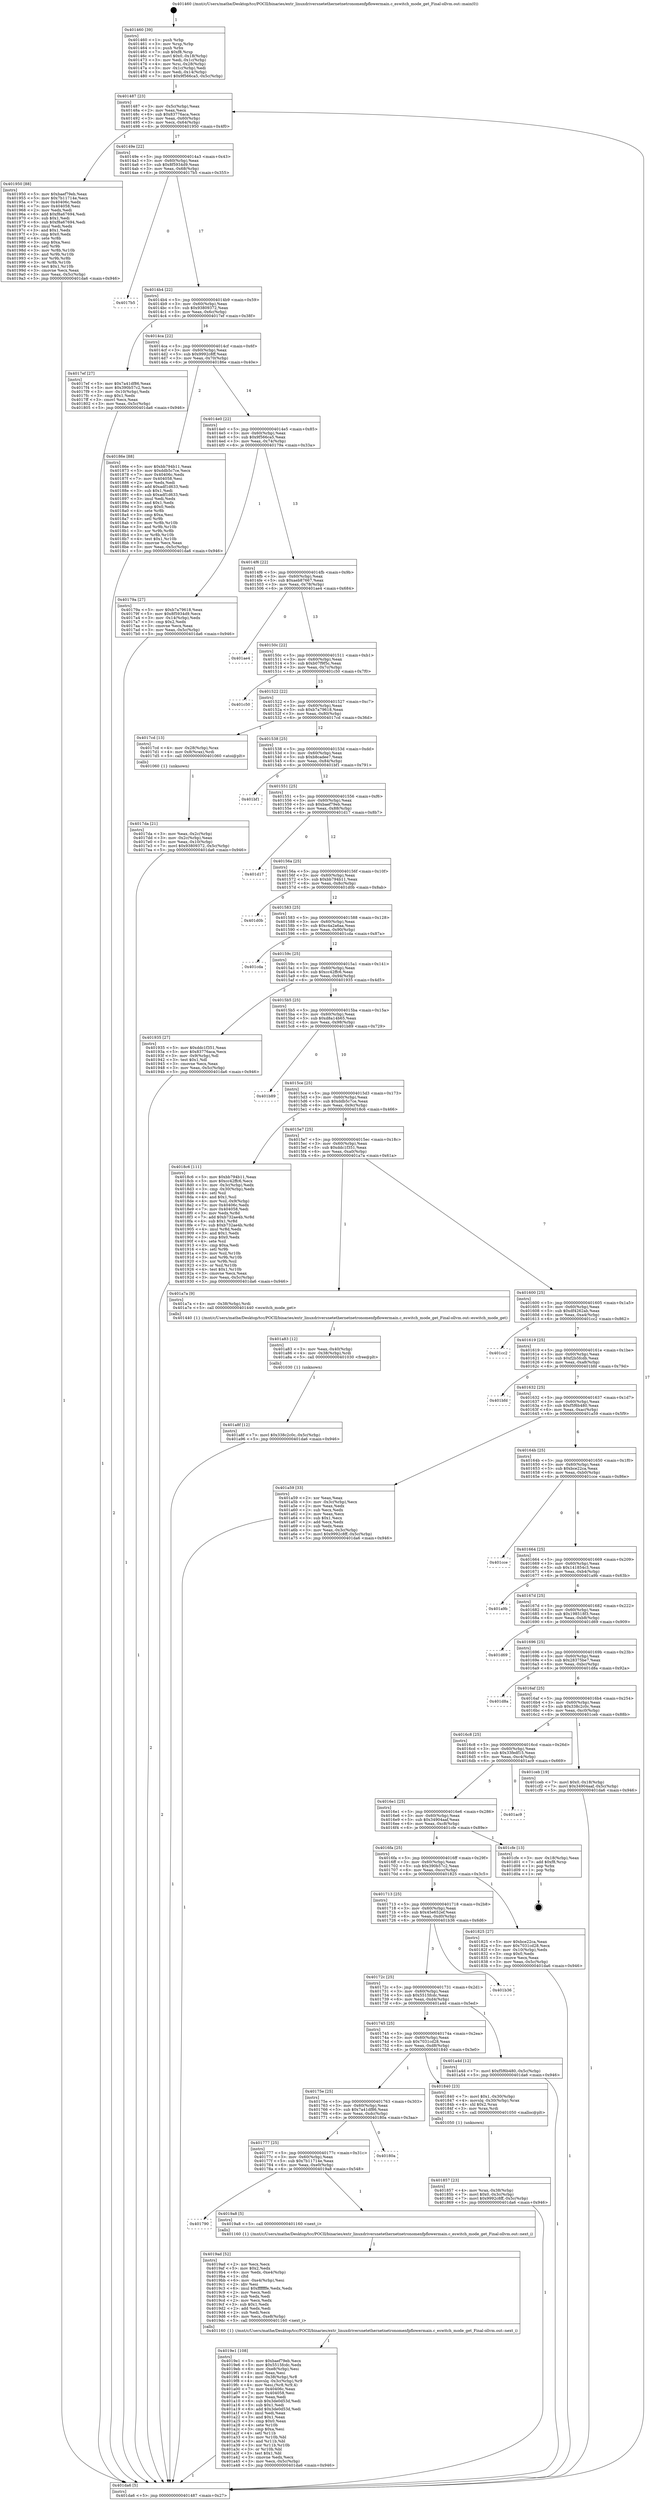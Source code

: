 digraph "0x401460" {
  label = "0x401460 (/mnt/c/Users/mathe/Desktop/tcc/POCII/binaries/extr_linuxdriversnetethernetnetronomenfpflowermain.c_eswitch_mode_get_Final-ollvm.out::main(0))"
  labelloc = "t"
  node[shape=record]

  Entry [label="",width=0.3,height=0.3,shape=circle,fillcolor=black,style=filled]
  "0x401487" [label="{
     0x401487 [23]\l
     | [instrs]\l
     &nbsp;&nbsp;0x401487 \<+3\>: mov -0x5c(%rbp),%eax\l
     &nbsp;&nbsp;0x40148a \<+2\>: mov %eax,%ecx\l
     &nbsp;&nbsp;0x40148c \<+6\>: sub $0x83776aca,%ecx\l
     &nbsp;&nbsp;0x401492 \<+3\>: mov %eax,-0x60(%rbp)\l
     &nbsp;&nbsp;0x401495 \<+3\>: mov %ecx,-0x64(%rbp)\l
     &nbsp;&nbsp;0x401498 \<+6\>: je 0000000000401950 \<main+0x4f0\>\l
  }"]
  "0x401950" [label="{
     0x401950 [88]\l
     | [instrs]\l
     &nbsp;&nbsp;0x401950 \<+5\>: mov $0xbaef79eb,%eax\l
     &nbsp;&nbsp;0x401955 \<+5\>: mov $0x7b11714e,%ecx\l
     &nbsp;&nbsp;0x40195a \<+7\>: mov 0x40406c,%edx\l
     &nbsp;&nbsp;0x401961 \<+7\>: mov 0x404058,%esi\l
     &nbsp;&nbsp;0x401968 \<+2\>: mov %edx,%edi\l
     &nbsp;&nbsp;0x40196a \<+6\>: add $0xf8a67694,%edi\l
     &nbsp;&nbsp;0x401970 \<+3\>: sub $0x1,%edi\l
     &nbsp;&nbsp;0x401973 \<+6\>: sub $0xf8a67694,%edi\l
     &nbsp;&nbsp;0x401979 \<+3\>: imul %edi,%edx\l
     &nbsp;&nbsp;0x40197c \<+3\>: and $0x1,%edx\l
     &nbsp;&nbsp;0x40197f \<+3\>: cmp $0x0,%edx\l
     &nbsp;&nbsp;0x401982 \<+4\>: sete %r8b\l
     &nbsp;&nbsp;0x401986 \<+3\>: cmp $0xa,%esi\l
     &nbsp;&nbsp;0x401989 \<+4\>: setl %r9b\l
     &nbsp;&nbsp;0x40198d \<+3\>: mov %r8b,%r10b\l
     &nbsp;&nbsp;0x401990 \<+3\>: and %r9b,%r10b\l
     &nbsp;&nbsp;0x401993 \<+3\>: xor %r9b,%r8b\l
     &nbsp;&nbsp;0x401996 \<+3\>: or %r8b,%r10b\l
     &nbsp;&nbsp;0x401999 \<+4\>: test $0x1,%r10b\l
     &nbsp;&nbsp;0x40199d \<+3\>: cmovne %ecx,%eax\l
     &nbsp;&nbsp;0x4019a0 \<+3\>: mov %eax,-0x5c(%rbp)\l
     &nbsp;&nbsp;0x4019a3 \<+5\>: jmp 0000000000401da6 \<main+0x946\>\l
  }"]
  "0x40149e" [label="{
     0x40149e [22]\l
     | [instrs]\l
     &nbsp;&nbsp;0x40149e \<+5\>: jmp 00000000004014a3 \<main+0x43\>\l
     &nbsp;&nbsp;0x4014a3 \<+3\>: mov -0x60(%rbp),%eax\l
     &nbsp;&nbsp;0x4014a6 \<+5\>: sub $0x8f5934d9,%eax\l
     &nbsp;&nbsp;0x4014ab \<+3\>: mov %eax,-0x68(%rbp)\l
     &nbsp;&nbsp;0x4014ae \<+6\>: je 00000000004017b5 \<main+0x355\>\l
  }"]
  Exit [label="",width=0.3,height=0.3,shape=circle,fillcolor=black,style=filled,peripheries=2]
  "0x4017b5" [label="{
     0x4017b5\l
  }", style=dashed]
  "0x4014b4" [label="{
     0x4014b4 [22]\l
     | [instrs]\l
     &nbsp;&nbsp;0x4014b4 \<+5\>: jmp 00000000004014b9 \<main+0x59\>\l
     &nbsp;&nbsp;0x4014b9 \<+3\>: mov -0x60(%rbp),%eax\l
     &nbsp;&nbsp;0x4014bc \<+5\>: sub $0x93809372,%eax\l
     &nbsp;&nbsp;0x4014c1 \<+3\>: mov %eax,-0x6c(%rbp)\l
     &nbsp;&nbsp;0x4014c4 \<+6\>: je 00000000004017ef \<main+0x38f\>\l
  }"]
  "0x401a8f" [label="{
     0x401a8f [12]\l
     | [instrs]\l
     &nbsp;&nbsp;0x401a8f \<+7\>: movl $0x338c2c0c,-0x5c(%rbp)\l
     &nbsp;&nbsp;0x401a96 \<+5\>: jmp 0000000000401da6 \<main+0x946\>\l
  }"]
  "0x4017ef" [label="{
     0x4017ef [27]\l
     | [instrs]\l
     &nbsp;&nbsp;0x4017ef \<+5\>: mov $0x7a41df86,%eax\l
     &nbsp;&nbsp;0x4017f4 \<+5\>: mov $0x390b57c2,%ecx\l
     &nbsp;&nbsp;0x4017f9 \<+3\>: mov -0x10(%rbp),%edx\l
     &nbsp;&nbsp;0x4017fc \<+3\>: cmp $0x1,%edx\l
     &nbsp;&nbsp;0x4017ff \<+3\>: cmovl %ecx,%eax\l
     &nbsp;&nbsp;0x401802 \<+3\>: mov %eax,-0x5c(%rbp)\l
     &nbsp;&nbsp;0x401805 \<+5\>: jmp 0000000000401da6 \<main+0x946\>\l
  }"]
  "0x4014ca" [label="{
     0x4014ca [22]\l
     | [instrs]\l
     &nbsp;&nbsp;0x4014ca \<+5\>: jmp 00000000004014cf \<main+0x6f\>\l
     &nbsp;&nbsp;0x4014cf \<+3\>: mov -0x60(%rbp),%eax\l
     &nbsp;&nbsp;0x4014d2 \<+5\>: sub $0x9992c8ff,%eax\l
     &nbsp;&nbsp;0x4014d7 \<+3\>: mov %eax,-0x70(%rbp)\l
     &nbsp;&nbsp;0x4014da \<+6\>: je 000000000040186e \<main+0x40e\>\l
  }"]
  "0x401a83" [label="{
     0x401a83 [12]\l
     | [instrs]\l
     &nbsp;&nbsp;0x401a83 \<+3\>: mov %eax,-0x40(%rbp)\l
     &nbsp;&nbsp;0x401a86 \<+4\>: mov -0x38(%rbp),%rdi\l
     &nbsp;&nbsp;0x401a8a \<+5\>: call 0000000000401030 \<free@plt\>\l
     | [calls]\l
     &nbsp;&nbsp;0x401030 \{1\} (unknown)\l
  }"]
  "0x40186e" [label="{
     0x40186e [88]\l
     | [instrs]\l
     &nbsp;&nbsp;0x40186e \<+5\>: mov $0xbb794b11,%eax\l
     &nbsp;&nbsp;0x401873 \<+5\>: mov $0xddb5c7ce,%ecx\l
     &nbsp;&nbsp;0x401878 \<+7\>: mov 0x40406c,%edx\l
     &nbsp;&nbsp;0x40187f \<+7\>: mov 0x404058,%esi\l
     &nbsp;&nbsp;0x401886 \<+2\>: mov %edx,%edi\l
     &nbsp;&nbsp;0x401888 \<+6\>: add $0xadf1d633,%edi\l
     &nbsp;&nbsp;0x40188e \<+3\>: sub $0x1,%edi\l
     &nbsp;&nbsp;0x401891 \<+6\>: sub $0xadf1d633,%edi\l
     &nbsp;&nbsp;0x401897 \<+3\>: imul %edi,%edx\l
     &nbsp;&nbsp;0x40189a \<+3\>: and $0x1,%edx\l
     &nbsp;&nbsp;0x40189d \<+3\>: cmp $0x0,%edx\l
     &nbsp;&nbsp;0x4018a0 \<+4\>: sete %r8b\l
     &nbsp;&nbsp;0x4018a4 \<+3\>: cmp $0xa,%esi\l
     &nbsp;&nbsp;0x4018a7 \<+4\>: setl %r9b\l
     &nbsp;&nbsp;0x4018ab \<+3\>: mov %r8b,%r10b\l
     &nbsp;&nbsp;0x4018ae \<+3\>: and %r9b,%r10b\l
     &nbsp;&nbsp;0x4018b1 \<+3\>: xor %r9b,%r8b\l
     &nbsp;&nbsp;0x4018b4 \<+3\>: or %r8b,%r10b\l
     &nbsp;&nbsp;0x4018b7 \<+4\>: test $0x1,%r10b\l
     &nbsp;&nbsp;0x4018bb \<+3\>: cmovne %ecx,%eax\l
     &nbsp;&nbsp;0x4018be \<+3\>: mov %eax,-0x5c(%rbp)\l
     &nbsp;&nbsp;0x4018c1 \<+5\>: jmp 0000000000401da6 \<main+0x946\>\l
  }"]
  "0x4014e0" [label="{
     0x4014e0 [22]\l
     | [instrs]\l
     &nbsp;&nbsp;0x4014e0 \<+5\>: jmp 00000000004014e5 \<main+0x85\>\l
     &nbsp;&nbsp;0x4014e5 \<+3\>: mov -0x60(%rbp),%eax\l
     &nbsp;&nbsp;0x4014e8 \<+5\>: sub $0x9f566ca5,%eax\l
     &nbsp;&nbsp;0x4014ed \<+3\>: mov %eax,-0x74(%rbp)\l
     &nbsp;&nbsp;0x4014f0 \<+6\>: je 000000000040179a \<main+0x33a\>\l
  }"]
  "0x4019e1" [label="{
     0x4019e1 [108]\l
     | [instrs]\l
     &nbsp;&nbsp;0x4019e1 \<+5\>: mov $0xbaef79eb,%ecx\l
     &nbsp;&nbsp;0x4019e6 \<+5\>: mov $0x5515fcdc,%edx\l
     &nbsp;&nbsp;0x4019eb \<+6\>: mov -0xe8(%rbp),%esi\l
     &nbsp;&nbsp;0x4019f1 \<+3\>: imul %eax,%esi\l
     &nbsp;&nbsp;0x4019f4 \<+4\>: mov -0x38(%rbp),%r8\l
     &nbsp;&nbsp;0x4019f8 \<+4\>: movslq -0x3c(%rbp),%r9\l
     &nbsp;&nbsp;0x4019fc \<+4\>: mov %esi,(%r8,%r9,4)\l
     &nbsp;&nbsp;0x401a00 \<+7\>: mov 0x40406c,%eax\l
     &nbsp;&nbsp;0x401a07 \<+7\>: mov 0x404058,%esi\l
     &nbsp;&nbsp;0x401a0e \<+2\>: mov %eax,%edi\l
     &nbsp;&nbsp;0x401a10 \<+6\>: sub $0x3de0d53d,%edi\l
     &nbsp;&nbsp;0x401a16 \<+3\>: sub $0x1,%edi\l
     &nbsp;&nbsp;0x401a19 \<+6\>: add $0x3de0d53d,%edi\l
     &nbsp;&nbsp;0x401a1f \<+3\>: imul %edi,%eax\l
     &nbsp;&nbsp;0x401a22 \<+3\>: and $0x1,%eax\l
     &nbsp;&nbsp;0x401a25 \<+3\>: cmp $0x0,%eax\l
     &nbsp;&nbsp;0x401a28 \<+4\>: sete %r10b\l
     &nbsp;&nbsp;0x401a2c \<+3\>: cmp $0xa,%esi\l
     &nbsp;&nbsp;0x401a2f \<+4\>: setl %r11b\l
     &nbsp;&nbsp;0x401a33 \<+3\>: mov %r10b,%bl\l
     &nbsp;&nbsp;0x401a36 \<+3\>: and %r11b,%bl\l
     &nbsp;&nbsp;0x401a39 \<+3\>: xor %r11b,%r10b\l
     &nbsp;&nbsp;0x401a3c \<+3\>: or %r10b,%bl\l
     &nbsp;&nbsp;0x401a3f \<+3\>: test $0x1,%bl\l
     &nbsp;&nbsp;0x401a42 \<+3\>: cmovne %edx,%ecx\l
     &nbsp;&nbsp;0x401a45 \<+3\>: mov %ecx,-0x5c(%rbp)\l
     &nbsp;&nbsp;0x401a48 \<+5\>: jmp 0000000000401da6 \<main+0x946\>\l
  }"]
  "0x40179a" [label="{
     0x40179a [27]\l
     | [instrs]\l
     &nbsp;&nbsp;0x40179a \<+5\>: mov $0xb7a79618,%eax\l
     &nbsp;&nbsp;0x40179f \<+5\>: mov $0x8f5934d9,%ecx\l
     &nbsp;&nbsp;0x4017a4 \<+3\>: mov -0x14(%rbp),%edx\l
     &nbsp;&nbsp;0x4017a7 \<+3\>: cmp $0x2,%edx\l
     &nbsp;&nbsp;0x4017aa \<+3\>: cmovne %ecx,%eax\l
     &nbsp;&nbsp;0x4017ad \<+3\>: mov %eax,-0x5c(%rbp)\l
     &nbsp;&nbsp;0x4017b0 \<+5\>: jmp 0000000000401da6 \<main+0x946\>\l
  }"]
  "0x4014f6" [label="{
     0x4014f6 [22]\l
     | [instrs]\l
     &nbsp;&nbsp;0x4014f6 \<+5\>: jmp 00000000004014fb \<main+0x9b\>\l
     &nbsp;&nbsp;0x4014fb \<+3\>: mov -0x60(%rbp),%eax\l
     &nbsp;&nbsp;0x4014fe \<+5\>: sub $0xaeb87667,%eax\l
     &nbsp;&nbsp;0x401503 \<+3\>: mov %eax,-0x78(%rbp)\l
     &nbsp;&nbsp;0x401506 \<+6\>: je 0000000000401ae4 \<main+0x684\>\l
  }"]
  "0x401da6" [label="{
     0x401da6 [5]\l
     | [instrs]\l
     &nbsp;&nbsp;0x401da6 \<+5\>: jmp 0000000000401487 \<main+0x27\>\l
  }"]
  "0x401460" [label="{
     0x401460 [39]\l
     | [instrs]\l
     &nbsp;&nbsp;0x401460 \<+1\>: push %rbp\l
     &nbsp;&nbsp;0x401461 \<+3\>: mov %rsp,%rbp\l
     &nbsp;&nbsp;0x401464 \<+1\>: push %rbx\l
     &nbsp;&nbsp;0x401465 \<+7\>: sub $0xf8,%rsp\l
     &nbsp;&nbsp;0x40146c \<+7\>: movl $0x0,-0x18(%rbp)\l
     &nbsp;&nbsp;0x401473 \<+3\>: mov %edi,-0x1c(%rbp)\l
     &nbsp;&nbsp;0x401476 \<+4\>: mov %rsi,-0x28(%rbp)\l
     &nbsp;&nbsp;0x40147a \<+3\>: mov -0x1c(%rbp),%edi\l
     &nbsp;&nbsp;0x40147d \<+3\>: mov %edi,-0x14(%rbp)\l
     &nbsp;&nbsp;0x401480 \<+7\>: movl $0x9f566ca5,-0x5c(%rbp)\l
  }"]
  "0x4019ad" [label="{
     0x4019ad [52]\l
     | [instrs]\l
     &nbsp;&nbsp;0x4019ad \<+2\>: xor %ecx,%ecx\l
     &nbsp;&nbsp;0x4019af \<+5\>: mov $0x2,%edx\l
     &nbsp;&nbsp;0x4019b4 \<+6\>: mov %edx,-0xe4(%rbp)\l
     &nbsp;&nbsp;0x4019ba \<+1\>: cltd\l
     &nbsp;&nbsp;0x4019bb \<+6\>: mov -0xe4(%rbp),%esi\l
     &nbsp;&nbsp;0x4019c1 \<+2\>: idiv %esi\l
     &nbsp;&nbsp;0x4019c3 \<+6\>: imul $0xfffffffe,%edx,%edx\l
     &nbsp;&nbsp;0x4019c9 \<+2\>: mov %ecx,%edi\l
     &nbsp;&nbsp;0x4019cb \<+2\>: sub %edx,%edi\l
     &nbsp;&nbsp;0x4019cd \<+2\>: mov %ecx,%edx\l
     &nbsp;&nbsp;0x4019cf \<+3\>: sub $0x1,%edx\l
     &nbsp;&nbsp;0x4019d2 \<+2\>: add %edx,%edi\l
     &nbsp;&nbsp;0x4019d4 \<+2\>: sub %edi,%ecx\l
     &nbsp;&nbsp;0x4019d6 \<+6\>: mov %ecx,-0xe8(%rbp)\l
     &nbsp;&nbsp;0x4019dc \<+5\>: call 0000000000401160 \<next_i\>\l
     | [calls]\l
     &nbsp;&nbsp;0x401160 \{1\} (/mnt/c/Users/mathe/Desktop/tcc/POCII/binaries/extr_linuxdriversnetethernetnetronomenfpflowermain.c_eswitch_mode_get_Final-ollvm.out::next_i)\l
  }"]
  "0x401ae4" [label="{
     0x401ae4\l
  }", style=dashed]
  "0x40150c" [label="{
     0x40150c [22]\l
     | [instrs]\l
     &nbsp;&nbsp;0x40150c \<+5\>: jmp 0000000000401511 \<main+0xb1\>\l
     &nbsp;&nbsp;0x401511 \<+3\>: mov -0x60(%rbp),%eax\l
     &nbsp;&nbsp;0x401514 \<+5\>: sub $0xb07f9f5c,%eax\l
     &nbsp;&nbsp;0x401519 \<+3\>: mov %eax,-0x7c(%rbp)\l
     &nbsp;&nbsp;0x40151c \<+6\>: je 0000000000401c50 \<main+0x7f0\>\l
  }"]
  "0x401790" [label="{
     0x401790\l
  }", style=dashed]
  "0x401c50" [label="{
     0x401c50\l
  }", style=dashed]
  "0x401522" [label="{
     0x401522 [22]\l
     | [instrs]\l
     &nbsp;&nbsp;0x401522 \<+5\>: jmp 0000000000401527 \<main+0xc7\>\l
     &nbsp;&nbsp;0x401527 \<+3\>: mov -0x60(%rbp),%eax\l
     &nbsp;&nbsp;0x40152a \<+5\>: sub $0xb7a79618,%eax\l
     &nbsp;&nbsp;0x40152f \<+3\>: mov %eax,-0x80(%rbp)\l
     &nbsp;&nbsp;0x401532 \<+6\>: je 00000000004017cd \<main+0x36d\>\l
  }"]
  "0x4019a8" [label="{
     0x4019a8 [5]\l
     | [instrs]\l
     &nbsp;&nbsp;0x4019a8 \<+5\>: call 0000000000401160 \<next_i\>\l
     | [calls]\l
     &nbsp;&nbsp;0x401160 \{1\} (/mnt/c/Users/mathe/Desktop/tcc/POCII/binaries/extr_linuxdriversnetethernetnetronomenfpflowermain.c_eswitch_mode_get_Final-ollvm.out::next_i)\l
  }"]
  "0x4017cd" [label="{
     0x4017cd [13]\l
     | [instrs]\l
     &nbsp;&nbsp;0x4017cd \<+4\>: mov -0x28(%rbp),%rax\l
     &nbsp;&nbsp;0x4017d1 \<+4\>: mov 0x8(%rax),%rdi\l
     &nbsp;&nbsp;0x4017d5 \<+5\>: call 0000000000401060 \<atoi@plt\>\l
     | [calls]\l
     &nbsp;&nbsp;0x401060 \{1\} (unknown)\l
  }"]
  "0x401538" [label="{
     0x401538 [25]\l
     | [instrs]\l
     &nbsp;&nbsp;0x401538 \<+5\>: jmp 000000000040153d \<main+0xdd\>\l
     &nbsp;&nbsp;0x40153d \<+3\>: mov -0x60(%rbp),%eax\l
     &nbsp;&nbsp;0x401540 \<+5\>: sub $0xb8cadee7,%eax\l
     &nbsp;&nbsp;0x401545 \<+6\>: mov %eax,-0x84(%rbp)\l
     &nbsp;&nbsp;0x40154b \<+6\>: je 0000000000401bf1 \<main+0x791\>\l
  }"]
  "0x4017da" [label="{
     0x4017da [21]\l
     | [instrs]\l
     &nbsp;&nbsp;0x4017da \<+3\>: mov %eax,-0x2c(%rbp)\l
     &nbsp;&nbsp;0x4017dd \<+3\>: mov -0x2c(%rbp),%eax\l
     &nbsp;&nbsp;0x4017e0 \<+3\>: mov %eax,-0x10(%rbp)\l
     &nbsp;&nbsp;0x4017e3 \<+7\>: movl $0x93809372,-0x5c(%rbp)\l
     &nbsp;&nbsp;0x4017ea \<+5\>: jmp 0000000000401da6 \<main+0x946\>\l
  }"]
  "0x401777" [label="{
     0x401777 [25]\l
     | [instrs]\l
     &nbsp;&nbsp;0x401777 \<+5\>: jmp 000000000040177c \<main+0x31c\>\l
     &nbsp;&nbsp;0x40177c \<+3\>: mov -0x60(%rbp),%eax\l
     &nbsp;&nbsp;0x40177f \<+5\>: sub $0x7b11714e,%eax\l
     &nbsp;&nbsp;0x401784 \<+6\>: mov %eax,-0xe0(%rbp)\l
     &nbsp;&nbsp;0x40178a \<+6\>: je 00000000004019a8 \<main+0x548\>\l
  }"]
  "0x401bf1" [label="{
     0x401bf1\l
  }", style=dashed]
  "0x401551" [label="{
     0x401551 [25]\l
     | [instrs]\l
     &nbsp;&nbsp;0x401551 \<+5\>: jmp 0000000000401556 \<main+0xf6\>\l
     &nbsp;&nbsp;0x401556 \<+3\>: mov -0x60(%rbp),%eax\l
     &nbsp;&nbsp;0x401559 \<+5\>: sub $0xbaef79eb,%eax\l
     &nbsp;&nbsp;0x40155e \<+6\>: mov %eax,-0x88(%rbp)\l
     &nbsp;&nbsp;0x401564 \<+6\>: je 0000000000401d17 \<main+0x8b7\>\l
  }"]
  "0x40180a" [label="{
     0x40180a\l
  }", style=dashed]
  "0x401d17" [label="{
     0x401d17\l
  }", style=dashed]
  "0x40156a" [label="{
     0x40156a [25]\l
     | [instrs]\l
     &nbsp;&nbsp;0x40156a \<+5\>: jmp 000000000040156f \<main+0x10f\>\l
     &nbsp;&nbsp;0x40156f \<+3\>: mov -0x60(%rbp),%eax\l
     &nbsp;&nbsp;0x401572 \<+5\>: sub $0xbb794b11,%eax\l
     &nbsp;&nbsp;0x401577 \<+6\>: mov %eax,-0x8c(%rbp)\l
     &nbsp;&nbsp;0x40157d \<+6\>: je 0000000000401d0b \<main+0x8ab\>\l
  }"]
  "0x401857" [label="{
     0x401857 [23]\l
     | [instrs]\l
     &nbsp;&nbsp;0x401857 \<+4\>: mov %rax,-0x38(%rbp)\l
     &nbsp;&nbsp;0x40185b \<+7\>: movl $0x0,-0x3c(%rbp)\l
     &nbsp;&nbsp;0x401862 \<+7\>: movl $0x9992c8ff,-0x5c(%rbp)\l
     &nbsp;&nbsp;0x401869 \<+5\>: jmp 0000000000401da6 \<main+0x946\>\l
  }"]
  "0x401d0b" [label="{
     0x401d0b\l
  }", style=dashed]
  "0x401583" [label="{
     0x401583 [25]\l
     | [instrs]\l
     &nbsp;&nbsp;0x401583 \<+5\>: jmp 0000000000401588 \<main+0x128\>\l
     &nbsp;&nbsp;0x401588 \<+3\>: mov -0x60(%rbp),%eax\l
     &nbsp;&nbsp;0x40158b \<+5\>: sub $0xc4a2a6aa,%eax\l
     &nbsp;&nbsp;0x401590 \<+6\>: mov %eax,-0x90(%rbp)\l
     &nbsp;&nbsp;0x401596 \<+6\>: je 0000000000401cda \<main+0x87a\>\l
  }"]
  "0x40175e" [label="{
     0x40175e [25]\l
     | [instrs]\l
     &nbsp;&nbsp;0x40175e \<+5\>: jmp 0000000000401763 \<main+0x303\>\l
     &nbsp;&nbsp;0x401763 \<+3\>: mov -0x60(%rbp),%eax\l
     &nbsp;&nbsp;0x401766 \<+5\>: sub $0x7a41df86,%eax\l
     &nbsp;&nbsp;0x40176b \<+6\>: mov %eax,-0xdc(%rbp)\l
     &nbsp;&nbsp;0x401771 \<+6\>: je 000000000040180a \<main+0x3aa\>\l
  }"]
  "0x401cda" [label="{
     0x401cda\l
  }", style=dashed]
  "0x40159c" [label="{
     0x40159c [25]\l
     | [instrs]\l
     &nbsp;&nbsp;0x40159c \<+5\>: jmp 00000000004015a1 \<main+0x141\>\l
     &nbsp;&nbsp;0x4015a1 \<+3\>: mov -0x60(%rbp),%eax\l
     &nbsp;&nbsp;0x4015a4 \<+5\>: sub $0xcc42ffc6,%eax\l
     &nbsp;&nbsp;0x4015a9 \<+6\>: mov %eax,-0x94(%rbp)\l
     &nbsp;&nbsp;0x4015af \<+6\>: je 0000000000401935 \<main+0x4d5\>\l
  }"]
  "0x401840" [label="{
     0x401840 [23]\l
     | [instrs]\l
     &nbsp;&nbsp;0x401840 \<+7\>: movl $0x1,-0x30(%rbp)\l
     &nbsp;&nbsp;0x401847 \<+4\>: movslq -0x30(%rbp),%rax\l
     &nbsp;&nbsp;0x40184b \<+4\>: shl $0x2,%rax\l
     &nbsp;&nbsp;0x40184f \<+3\>: mov %rax,%rdi\l
     &nbsp;&nbsp;0x401852 \<+5\>: call 0000000000401050 \<malloc@plt\>\l
     | [calls]\l
     &nbsp;&nbsp;0x401050 \{1\} (unknown)\l
  }"]
  "0x401935" [label="{
     0x401935 [27]\l
     | [instrs]\l
     &nbsp;&nbsp;0x401935 \<+5\>: mov $0xddc1f351,%eax\l
     &nbsp;&nbsp;0x40193a \<+5\>: mov $0x83776aca,%ecx\l
     &nbsp;&nbsp;0x40193f \<+3\>: mov -0x9(%rbp),%dl\l
     &nbsp;&nbsp;0x401942 \<+3\>: test $0x1,%dl\l
     &nbsp;&nbsp;0x401945 \<+3\>: cmovne %ecx,%eax\l
     &nbsp;&nbsp;0x401948 \<+3\>: mov %eax,-0x5c(%rbp)\l
     &nbsp;&nbsp;0x40194b \<+5\>: jmp 0000000000401da6 \<main+0x946\>\l
  }"]
  "0x4015b5" [label="{
     0x4015b5 [25]\l
     | [instrs]\l
     &nbsp;&nbsp;0x4015b5 \<+5\>: jmp 00000000004015ba \<main+0x15a\>\l
     &nbsp;&nbsp;0x4015ba \<+3\>: mov -0x60(%rbp),%eax\l
     &nbsp;&nbsp;0x4015bd \<+5\>: sub $0xd8a14b65,%eax\l
     &nbsp;&nbsp;0x4015c2 \<+6\>: mov %eax,-0x98(%rbp)\l
     &nbsp;&nbsp;0x4015c8 \<+6\>: je 0000000000401b89 \<main+0x729\>\l
  }"]
  "0x401745" [label="{
     0x401745 [25]\l
     | [instrs]\l
     &nbsp;&nbsp;0x401745 \<+5\>: jmp 000000000040174a \<main+0x2ea\>\l
     &nbsp;&nbsp;0x40174a \<+3\>: mov -0x60(%rbp),%eax\l
     &nbsp;&nbsp;0x40174d \<+5\>: sub $0x7031cd28,%eax\l
     &nbsp;&nbsp;0x401752 \<+6\>: mov %eax,-0xd8(%rbp)\l
     &nbsp;&nbsp;0x401758 \<+6\>: je 0000000000401840 \<main+0x3e0\>\l
  }"]
  "0x401b89" [label="{
     0x401b89\l
  }", style=dashed]
  "0x4015ce" [label="{
     0x4015ce [25]\l
     | [instrs]\l
     &nbsp;&nbsp;0x4015ce \<+5\>: jmp 00000000004015d3 \<main+0x173\>\l
     &nbsp;&nbsp;0x4015d3 \<+3\>: mov -0x60(%rbp),%eax\l
     &nbsp;&nbsp;0x4015d6 \<+5\>: sub $0xddb5c7ce,%eax\l
     &nbsp;&nbsp;0x4015db \<+6\>: mov %eax,-0x9c(%rbp)\l
     &nbsp;&nbsp;0x4015e1 \<+6\>: je 00000000004018c6 \<main+0x466\>\l
  }"]
  "0x401a4d" [label="{
     0x401a4d [12]\l
     | [instrs]\l
     &nbsp;&nbsp;0x401a4d \<+7\>: movl $0xf5f6b480,-0x5c(%rbp)\l
     &nbsp;&nbsp;0x401a54 \<+5\>: jmp 0000000000401da6 \<main+0x946\>\l
  }"]
  "0x4018c6" [label="{
     0x4018c6 [111]\l
     | [instrs]\l
     &nbsp;&nbsp;0x4018c6 \<+5\>: mov $0xbb794b11,%eax\l
     &nbsp;&nbsp;0x4018cb \<+5\>: mov $0xcc42ffc6,%ecx\l
     &nbsp;&nbsp;0x4018d0 \<+3\>: mov -0x3c(%rbp),%edx\l
     &nbsp;&nbsp;0x4018d3 \<+3\>: cmp -0x30(%rbp),%edx\l
     &nbsp;&nbsp;0x4018d6 \<+4\>: setl %sil\l
     &nbsp;&nbsp;0x4018da \<+4\>: and $0x1,%sil\l
     &nbsp;&nbsp;0x4018de \<+4\>: mov %sil,-0x9(%rbp)\l
     &nbsp;&nbsp;0x4018e2 \<+7\>: mov 0x40406c,%edx\l
     &nbsp;&nbsp;0x4018e9 \<+7\>: mov 0x404058,%edi\l
     &nbsp;&nbsp;0x4018f0 \<+3\>: mov %edx,%r8d\l
     &nbsp;&nbsp;0x4018f3 \<+7\>: add $0xb732ae4b,%r8d\l
     &nbsp;&nbsp;0x4018fa \<+4\>: sub $0x1,%r8d\l
     &nbsp;&nbsp;0x4018fe \<+7\>: sub $0xb732ae4b,%r8d\l
     &nbsp;&nbsp;0x401905 \<+4\>: imul %r8d,%edx\l
     &nbsp;&nbsp;0x401909 \<+3\>: and $0x1,%edx\l
     &nbsp;&nbsp;0x40190c \<+3\>: cmp $0x0,%edx\l
     &nbsp;&nbsp;0x40190f \<+4\>: sete %sil\l
     &nbsp;&nbsp;0x401913 \<+3\>: cmp $0xa,%edi\l
     &nbsp;&nbsp;0x401916 \<+4\>: setl %r9b\l
     &nbsp;&nbsp;0x40191a \<+3\>: mov %sil,%r10b\l
     &nbsp;&nbsp;0x40191d \<+3\>: and %r9b,%r10b\l
     &nbsp;&nbsp;0x401920 \<+3\>: xor %r9b,%sil\l
     &nbsp;&nbsp;0x401923 \<+3\>: or %sil,%r10b\l
     &nbsp;&nbsp;0x401926 \<+4\>: test $0x1,%r10b\l
     &nbsp;&nbsp;0x40192a \<+3\>: cmovne %ecx,%eax\l
     &nbsp;&nbsp;0x40192d \<+3\>: mov %eax,-0x5c(%rbp)\l
     &nbsp;&nbsp;0x401930 \<+5\>: jmp 0000000000401da6 \<main+0x946\>\l
  }"]
  "0x4015e7" [label="{
     0x4015e7 [25]\l
     | [instrs]\l
     &nbsp;&nbsp;0x4015e7 \<+5\>: jmp 00000000004015ec \<main+0x18c\>\l
     &nbsp;&nbsp;0x4015ec \<+3\>: mov -0x60(%rbp),%eax\l
     &nbsp;&nbsp;0x4015ef \<+5\>: sub $0xddc1f351,%eax\l
     &nbsp;&nbsp;0x4015f4 \<+6\>: mov %eax,-0xa0(%rbp)\l
     &nbsp;&nbsp;0x4015fa \<+6\>: je 0000000000401a7a \<main+0x61a\>\l
  }"]
  "0x40172c" [label="{
     0x40172c [25]\l
     | [instrs]\l
     &nbsp;&nbsp;0x40172c \<+5\>: jmp 0000000000401731 \<main+0x2d1\>\l
     &nbsp;&nbsp;0x401731 \<+3\>: mov -0x60(%rbp),%eax\l
     &nbsp;&nbsp;0x401734 \<+5\>: sub $0x5515fcdc,%eax\l
     &nbsp;&nbsp;0x401739 \<+6\>: mov %eax,-0xd4(%rbp)\l
     &nbsp;&nbsp;0x40173f \<+6\>: je 0000000000401a4d \<main+0x5ed\>\l
  }"]
  "0x401a7a" [label="{
     0x401a7a [9]\l
     | [instrs]\l
     &nbsp;&nbsp;0x401a7a \<+4\>: mov -0x38(%rbp),%rdi\l
     &nbsp;&nbsp;0x401a7e \<+5\>: call 0000000000401440 \<eswitch_mode_get\>\l
     | [calls]\l
     &nbsp;&nbsp;0x401440 \{1\} (/mnt/c/Users/mathe/Desktop/tcc/POCII/binaries/extr_linuxdriversnetethernetnetronomenfpflowermain.c_eswitch_mode_get_Final-ollvm.out::eswitch_mode_get)\l
  }"]
  "0x401600" [label="{
     0x401600 [25]\l
     | [instrs]\l
     &nbsp;&nbsp;0x401600 \<+5\>: jmp 0000000000401605 \<main+0x1a5\>\l
     &nbsp;&nbsp;0x401605 \<+3\>: mov -0x60(%rbp),%eax\l
     &nbsp;&nbsp;0x401608 \<+5\>: sub $0xdf4262ab,%eax\l
     &nbsp;&nbsp;0x40160d \<+6\>: mov %eax,-0xa4(%rbp)\l
     &nbsp;&nbsp;0x401613 \<+6\>: je 0000000000401cc2 \<main+0x862\>\l
  }"]
  "0x401b36" [label="{
     0x401b36\l
  }", style=dashed]
  "0x401cc2" [label="{
     0x401cc2\l
  }", style=dashed]
  "0x401619" [label="{
     0x401619 [25]\l
     | [instrs]\l
     &nbsp;&nbsp;0x401619 \<+5\>: jmp 000000000040161e \<main+0x1be\>\l
     &nbsp;&nbsp;0x40161e \<+3\>: mov -0x60(%rbp),%eax\l
     &nbsp;&nbsp;0x401621 \<+5\>: sub $0xf2b5fcdb,%eax\l
     &nbsp;&nbsp;0x401626 \<+6\>: mov %eax,-0xa8(%rbp)\l
     &nbsp;&nbsp;0x40162c \<+6\>: je 0000000000401bfd \<main+0x79d\>\l
  }"]
  "0x401713" [label="{
     0x401713 [25]\l
     | [instrs]\l
     &nbsp;&nbsp;0x401713 \<+5\>: jmp 0000000000401718 \<main+0x2b8\>\l
     &nbsp;&nbsp;0x401718 \<+3\>: mov -0x60(%rbp),%eax\l
     &nbsp;&nbsp;0x40171b \<+5\>: sub $0x45e652ef,%eax\l
     &nbsp;&nbsp;0x401720 \<+6\>: mov %eax,-0xd0(%rbp)\l
     &nbsp;&nbsp;0x401726 \<+6\>: je 0000000000401b36 \<main+0x6d6\>\l
  }"]
  "0x401bfd" [label="{
     0x401bfd\l
  }", style=dashed]
  "0x401632" [label="{
     0x401632 [25]\l
     | [instrs]\l
     &nbsp;&nbsp;0x401632 \<+5\>: jmp 0000000000401637 \<main+0x1d7\>\l
     &nbsp;&nbsp;0x401637 \<+3\>: mov -0x60(%rbp),%eax\l
     &nbsp;&nbsp;0x40163a \<+5\>: sub $0xf5f6b480,%eax\l
     &nbsp;&nbsp;0x40163f \<+6\>: mov %eax,-0xac(%rbp)\l
     &nbsp;&nbsp;0x401645 \<+6\>: je 0000000000401a59 \<main+0x5f9\>\l
  }"]
  "0x401825" [label="{
     0x401825 [27]\l
     | [instrs]\l
     &nbsp;&nbsp;0x401825 \<+5\>: mov $0xbce22ca,%eax\l
     &nbsp;&nbsp;0x40182a \<+5\>: mov $0x7031cd28,%ecx\l
     &nbsp;&nbsp;0x40182f \<+3\>: mov -0x10(%rbp),%edx\l
     &nbsp;&nbsp;0x401832 \<+3\>: cmp $0x0,%edx\l
     &nbsp;&nbsp;0x401835 \<+3\>: cmove %ecx,%eax\l
     &nbsp;&nbsp;0x401838 \<+3\>: mov %eax,-0x5c(%rbp)\l
     &nbsp;&nbsp;0x40183b \<+5\>: jmp 0000000000401da6 \<main+0x946\>\l
  }"]
  "0x401a59" [label="{
     0x401a59 [33]\l
     | [instrs]\l
     &nbsp;&nbsp;0x401a59 \<+2\>: xor %eax,%eax\l
     &nbsp;&nbsp;0x401a5b \<+3\>: mov -0x3c(%rbp),%ecx\l
     &nbsp;&nbsp;0x401a5e \<+2\>: mov %eax,%edx\l
     &nbsp;&nbsp;0x401a60 \<+2\>: sub %ecx,%edx\l
     &nbsp;&nbsp;0x401a62 \<+2\>: mov %eax,%ecx\l
     &nbsp;&nbsp;0x401a64 \<+3\>: sub $0x1,%ecx\l
     &nbsp;&nbsp;0x401a67 \<+2\>: add %ecx,%edx\l
     &nbsp;&nbsp;0x401a69 \<+2\>: sub %edx,%eax\l
     &nbsp;&nbsp;0x401a6b \<+3\>: mov %eax,-0x3c(%rbp)\l
     &nbsp;&nbsp;0x401a6e \<+7\>: movl $0x9992c8ff,-0x5c(%rbp)\l
     &nbsp;&nbsp;0x401a75 \<+5\>: jmp 0000000000401da6 \<main+0x946\>\l
  }"]
  "0x40164b" [label="{
     0x40164b [25]\l
     | [instrs]\l
     &nbsp;&nbsp;0x40164b \<+5\>: jmp 0000000000401650 \<main+0x1f0\>\l
     &nbsp;&nbsp;0x401650 \<+3\>: mov -0x60(%rbp),%eax\l
     &nbsp;&nbsp;0x401653 \<+5\>: sub $0xbce22ca,%eax\l
     &nbsp;&nbsp;0x401658 \<+6\>: mov %eax,-0xb0(%rbp)\l
     &nbsp;&nbsp;0x40165e \<+6\>: je 0000000000401cce \<main+0x86e\>\l
  }"]
  "0x4016fa" [label="{
     0x4016fa [25]\l
     | [instrs]\l
     &nbsp;&nbsp;0x4016fa \<+5\>: jmp 00000000004016ff \<main+0x29f\>\l
     &nbsp;&nbsp;0x4016ff \<+3\>: mov -0x60(%rbp),%eax\l
     &nbsp;&nbsp;0x401702 \<+5\>: sub $0x390b57c2,%eax\l
     &nbsp;&nbsp;0x401707 \<+6\>: mov %eax,-0xcc(%rbp)\l
     &nbsp;&nbsp;0x40170d \<+6\>: je 0000000000401825 \<main+0x3c5\>\l
  }"]
  "0x401cce" [label="{
     0x401cce\l
  }", style=dashed]
  "0x401664" [label="{
     0x401664 [25]\l
     | [instrs]\l
     &nbsp;&nbsp;0x401664 \<+5\>: jmp 0000000000401669 \<main+0x209\>\l
     &nbsp;&nbsp;0x401669 \<+3\>: mov -0x60(%rbp),%eax\l
     &nbsp;&nbsp;0x40166c \<+5\>: sub $0x141854c3,%eax\l
     &nbsp;&nbsp;0x401671 \<+6\>: mov %eax,-0xb4(%rbp)\l
     &nbsp;&nbsp;0x401677 \<+6\>: je 0000000000401a9b \<main+0x63b\>\l
  }"]
  "0x401cfe" [label="{
     0x401cfe [13]\l
     | [instrs]\l
     &nbsp;&nbsp;0x401cfe \<+3\>: mov -0x18(%rbp),%eax\l
     &nbsp;&nbsp;0x401d01 \<+7\>: add $0xf8,%rsp\l
     &nbsp;&nbsp;0x401d08 \<+1\>: pop %rbx\l
     &nbsp;&nbsp;0x401d09 \<+1\>: pop %rbp\l
     &nbsp;&nbsp;0x401d0a \<+1\>: ret\l
  }"]
  "0x401a9b" [label="{
     0x401a9b\l
  }", style=dashed]
  "0x40167d" [label="{
     0x40167d [25]\l
     | [instrs]\l
     &nbsp;&nbsp;0x40167d \<+5\>: jmp 0000000000401682 \<main+0x222\>\l
     &nbsp;&nbsp;0x401682 \<+3\>: mov -0x60(%rbp),%eax\l
     &nbsp;&nbsp;0x401685 \<+5\>: sub $0x198518f3,%eax\l
     &nbsp;&nbsp;0x40168a \<+6\>: mov %eax,-0xb8(%rbp)\l
     &nbsp;&nbsp;0x401690 \<+6\>: je 0000000000401d69 \<main+0x909\>\l
  }"]
  "0x4016e1" [label="{
     0x4016e1 [25]\l
     | [instrs]\l
     &nbsp;&nbsp;0x4016e1 \<+5\>: jmp 00000000004016e6 \<main+0x286\>\l
     &nbsp;&nbsp;0x4016e6 \<+3\>: mov -0x60(%rbp),%eax\l
     &nbsp;&nbsp;0x4016e9 \<+5\>: sub $0x34904aaf,%eax\l
     &nbsp;&nbsp;0x4016ee \<+6\>: mov %eax,-0xc8(%rbp)\l
     &nbsp;&nbsp;0x4016f4 \<+6\>: je 0000000000401cfe \<main+0x89e\>\l
  }"]
  "0x401d69" [label="{
     0x401d69\l
  }", style=dashed]
  "0x401696" [label="{
     0x401696 [25]\l
     | [instrs]\l
     &nbsp;&nbsp;0x401696 \<+5\>: jmp 000000000040169b \<main+0x23b\>\l
     &nbsp;&nbsp;0x40169b \<+3\>: mov -0x60(%rbp),%eax\l
     &nbsp;&nbsp;0x40169e \<+5\>: sub $0x28375be7,%eax\l
     &nbsp;&nbsp;0x4016a3 \<+6\>: mov %eax,-0xbc(%rbp)\l
     &nbsp;&nbsp;0x4016a9 \<+6\>: je 0000000000401d8a \<main+0x92a\>\l
  }"]
  "0x401ac9" [label="{
     0x401ac9\l
  }", style=dashed]
  "0x401d8a" [label="{
     0x401d8a\l
  }", style=dashed]
  "0x4016af" [label="{
     0x4016af [25]\l
     | [instrs]\l
     &nbsp;&nbsp;0x4016af \<+5\>: jmp 00000000004016b4 \<main+0x254\>\l
     &nbsp;&nbsp;0x4016b4 \<+3\>: mov -0x60(%rbp),%eax\l
     &nbsp;&nbsp;0x4016b7 \<+5\>: sub $0x338c2c0c,%eax\l
     &nbsp;&nbsp;0x4016bc \<+6\>: mov %eax,-0xc0(%rbp)\l
     &nbsp;&nbsp;0x4016c2 \<+6\>: je 0000000000401ceb \<main+0x88b\>\l
  }"]
  "0x4016c8" [label="{
     0x4016c8 [25]\l
     | [instrs]\l
     &nbsp;&nbsp;0x4016c8 \<+5\>: jmp 00000000004016cd \<main+0x26d\>\l
     &nbsp;&nbsp;0x4016cd \<+3\>: mov -0x60(%rbp),%eax\l
     &nbsp;&nbsp;0x4016d0 \<+5\>: sub $0x33fedf15,%eax\l
     &nbsp;&nbsp;0x4016d5 \<+6\>: mov %eax,-0xc4(%rbp)\l
     &nbsp;&nbsp;0x4016db \<+6\>: je 0000000000401ac9 \<main+0x669\>\l
  }"]
  "0x401ceb" [label="{
     0x401ceb [19]\l
     | [instrs]\l
     &nbsp;&nbsp;0x401ceb \<+7\>: movl $0x0,-0x18(%rbp)\l
     &nbsp;&nbsp;0x401cf2 \<+7\>: movl $0x34904aaf,-0x5c(%rbp)\l
     &nbsp;&nbsp;0x401cf9 \<+5\>: jmp 0000000000401da6 \<main+0x946\>\l
  }"]
  Entry -> "0x401460" [label=" 1"]
  "0x401487" -> "0x401950" [label=" 1"]
  "0x401487" -> "0x40149e" [label=" 17"]
  "0x401cfe" -> Exit [label=" 1"]
  "0x40149e" -> "0x4017b5" [label=" 0"]
  "0x40149e" -> "0x4014b4" [label=" 17"]
  "0x401ceb" -> "0x401da6" [label=" 1"]
  "0x4014b4" -> "0x4017ef" [label=" 1"]
  "0x4014b4" -> "0x4014ca" [label=" 16"]
  "0x401a8f" -> "0x401da6" [label=" 1"]
  "0x4014ca" -> "0x40186e" [label=" 2"]
  "0x4014ca" -> "0x4014e0" [label=" 14"]
  "0x401a83" -> "0x401a8f" [label=" 1"]
  "0x4014e0" -> "0x40179a" [label=" 1"]
  "0x4014e0" -> "0x4014f6" [label=" 13"]
  "0x40179a" -> "0x401da6" [label=" 1"]
  "0x401460" -> "0x401487" [label=" 1"]
  "0x401da6" -> "0x401487" [label=" 17"]
  "0x401a7a" -> "0x401a83" [label=" 1"]
  "0x4014f6" -> "0x401ae4" [label=" 0"]
  "0x4014f6" -> "0x40150c" [label=" 13"]
  "0x401a59" -> "0x401da6" [label=" 1"]
  "0x40150c" -> "0x401c50" [label=" 0"]
  "0x40150c" -> "0x401522" [label=" 13"]
  "0x401a4d" -> "0x401da6" [label=" 1"]
  "0x401522" -> "0x4017cd" [label=" 1"]
  "0x401522" -> "0x401538" [label=" 12"]
  "0x4017cd" -> "0x4017da" [label=" 1"]
  "0x4017da" -> "0x401da6" [label=" 1"]
  "0x4017ef" -> "0x401da6" [label=" 1"]
  "0x4019e1" -> "0x401da6" [label=" 1"]
  "0x401538" -> "0x401bf1" [label=" 0"]
  "0x401538" -> "0x401551" [label=" 12"]
  "0x4019a8" -> "0x4019ad" [label=" 1"]
  "0x401551" -> "0x401d17" [label=" 0"]
  "0x401551" -> "0x40156a" [label=" 12"]
  "0x401777" -> "0x401790" [label=" 0"]
  "0x40156a" -> "0x401d0b" [label=" 0"]
  "0x40156a" -> "0x401583" [label=" 12"]
  "0x4019ad" -> "0x4019e1" [label=" 1"]
  "0x401583" -> "0x401cda" [label=" 0"]
  "0x401583" -> "0x40159c" [label=" 12"]
  "0x40175e" -> "0x401777" [label=" 1"]
  "0x40159c" -> "0x401935" [label=" 2"]
  "0x40159c" -> "0x4015b5" [label=" 10"]
  "0x40175e" -> "0x40180a" [label=" 0"]
  "0x4015b5" -> "0x401b89" [label=" 0"]
  "0x4015b5" -> "0x4015ce" [label=" 10"]
  "0x401950" -> "0x401da6" [label=" 1"]
  "0x4015ce" -> "0x4018c6" [label=" 2"]
  "0x4015ce" -> "0x4015e7" [label=" 8"]
  "0x401935" -> "0x401da6" [label=" 2"]
  "0x4015e7" -> "0x401a7a" [label=" 1"]
  "0x4015e7" -> "0x401600" [label=" 7"]
  "0x40186e" -> "0x401da6" [label=" 2"]
  "0x401600" -> "0x401cc2" [label=" 0"]
  "0x401600" -> "0x401619" [label=" 7"]
  "0x401857" -> "0x401da6" [label=" 1"]
  "0x401619" -> "0x401bfd" [label=" 0"]
  "0x401619" -> "0x401632" [label=" 7"]
  "0x401745" -> "0x40175e" [label=" 1"]
  "0x401632" -> "0x401a59" [label=" 1"]
  "0x401632" -> "0x40164b" [label=" 6"]
  "0x401745" -> "0x401840" [label=" 1"]
  "0x40164b" -> "0x401cce" [label=" 0"]
  "0x40164b" -> "0x401664" [label=" 6"]
  "0x40172c" -> "0x401745" [label=" 2"]
  "0x401664" -> "0x401a9b" [label=" 0"]
  "0x401664" -> "0x40167d" [label=" 6"]
  "0x40172c" -> "0x401a4d" [label=" 1"]
  "0x40167d" -> "0x401d69" [label=" 0"]
  "0x40167d" -> "0x401696" [label=" 6"]
  "0x401713" -> "0x40172c" [label=" 3"]
  "0x401696" -> "0x401d8a" [label=" 0"]
  "0x401696" -> "0x4016af" [label=" 6"]
  "0x401713" -> "0x401b36" [label=" 0"]
  "0x4016af" -> "0x401ceb" [label=" 1"]
  "0x4016af" -> "0x4016c8" [label=" 5"]
  "0x401840" -> "0x401857" [label=" 1"]
  "0x4016c8" -> "0x401ac9" [label=" 0"]
  "0x4016c8" -> "0x4016e1" [label=" 5"]
  "0x4018c6" -> "0x401da6" [label=" 2"]
  "0x4016e1" -> "0x401cfe" [label=" 1"]
  "0x4016e1" -> "0x4016fa" [label=" 4"]
  "0x401777" -> "0x4019a8" [label=" 1"]
  "0x4016fa" -> "0x401825" [label=" 1"]
  "0x4016fa" -> "0x401713" [label=" 3"]
  "0x401825" -> "0x401da6" [label=" 1"]
}
